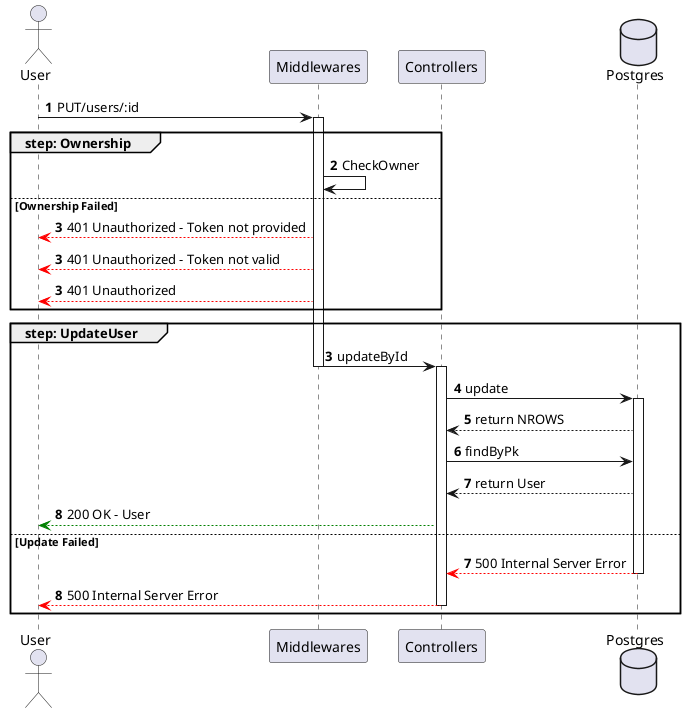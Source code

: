 @startuml updateUser

actor User
participant Middlewares
participant Controllers
database Postgres

autonumber
User -> Middlewares ++: PUT/users/:id
group step: Ownership
    Middlewares -> Middlewares : CheckOwner
else Ownership Failed
    autonumber 3
    Middlewares --[#red]> User : 401 Unauthorized - Token not provided
    autonumber 3
    Middlewares --[#red]> User : 401 Unauthorized - Token not valid
    autonumber 3
    Middlewares --[#red]> User : 401 Unauthorized
end
group step: UpdateUser
    autonumber 3
    Middlewares -> Controllers --++: updateById
    Controllers -> Postgres ++: update
    Postgres --> Controllers: return NROWS
    Controllers -> Postgres : findByPk
    Postgres --> Controllers: return User
    Controllers --[#green]> User : 200 OK - User
else Update Failed
    autonumber 7
    Postgres --[#red]> Controllers --: 500 Internal Server Error
    Controllers --[#red]> User --: 500 Internal Server Error
end

@enduml